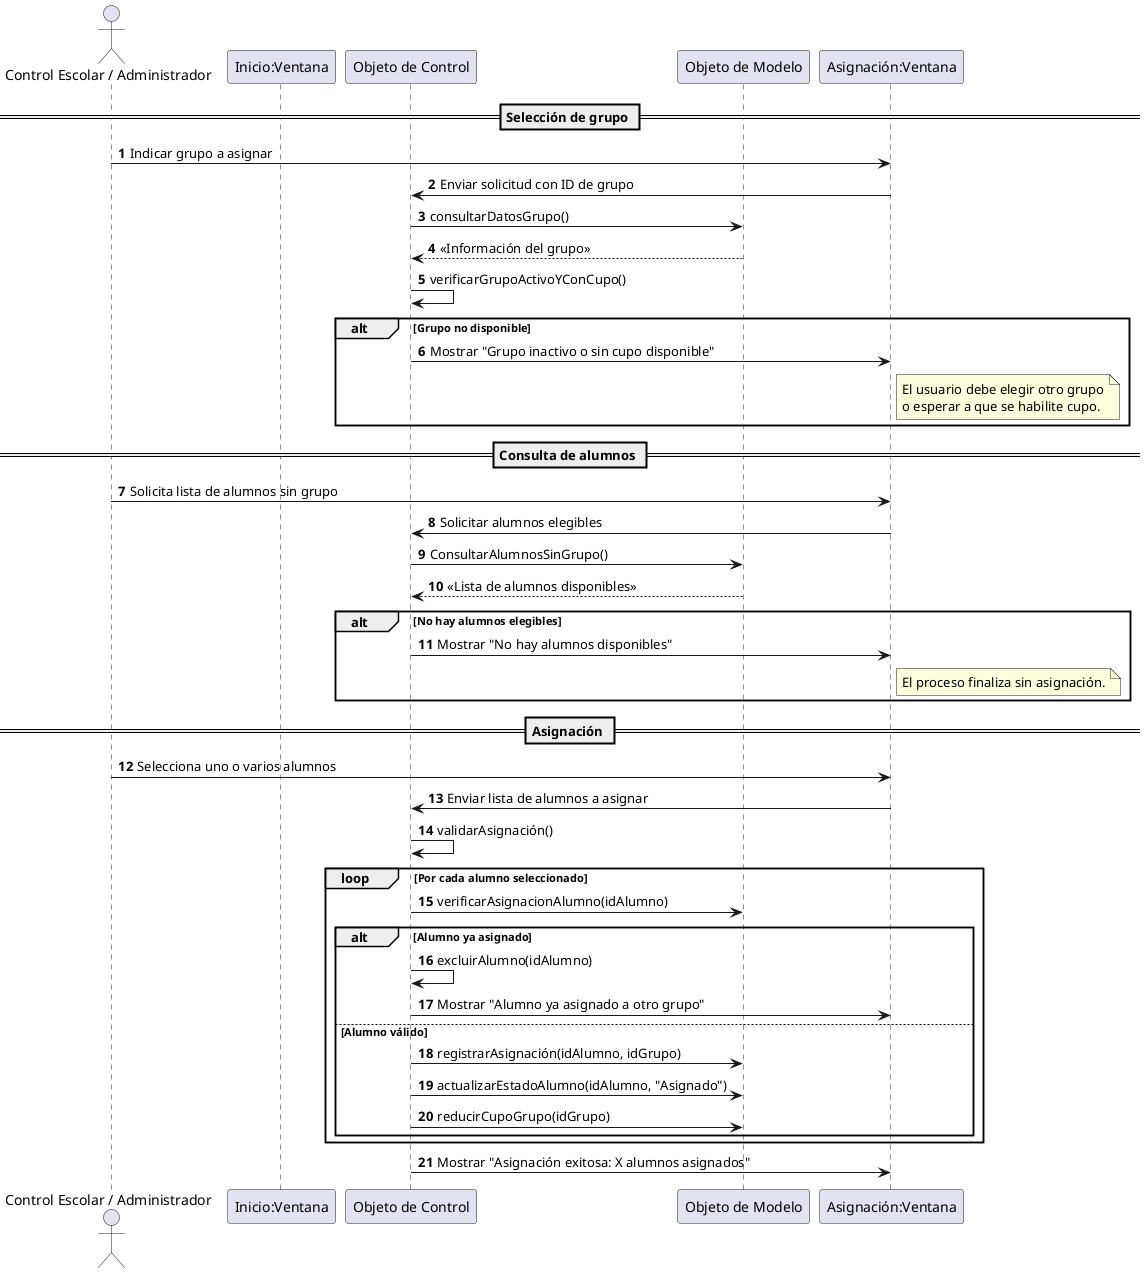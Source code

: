 @startuml Asignar_Alumnos_Grupo

autonumber
actor "Control Escolar / Administrador" as Usuario
participant "Inicio:Ventana" as IV
participant "Objeto de Control" as OC
participant "Objeto de Modelo" as OM
participant "Asignación:Ventana" as AV



== Selección de grupo ==
Usuario -> AV : Indicar grupo a asignar
AV -> OC : Enviar solicitud con ID de grupo
OC -> OM : consultarDatosGrupo()
OM --> OC : <<Información del grupo>>
OC -> OC : verificarGrupoActivoYConCupo()

alt Grupo no disponible
  OC -> AV : Mostrar "Grupo inactivo o sin cupo disponible"
  note right of AV
    El usuario debe elegir otro grupo
    o esperar a que se habilite cupo.
  end note
  
end

== Consulta de alumnos ==
Usuario -> AV : Solicita lista de alumnos sin grupo
AV -> OC : Solicitar alumnos elegibles
OC -> OM : ConsultarAlumnosSinGrupo()
OM --> OC : <<Lista de alumnos disponibles>>

alt No hay alumnos elegibles
  OC -> AV : Mostrar "No hay alumnos disponibles"
  note right of AV
    El proceso finaliza sin asignación.
  end note
  
end

== Asignación ==
Usuario -> AV : Selecciona uno o varios alumnos
AV -> OC : Enviar lista de alumnos a asignar
OC -> OC : validarAsignación()

loop Por cada alumno seleccionado
  OC -> OM : verificarAsignacionAlumno(idAlumno)

  alt Alumno ya asignado
    OC -> OC : excluirAlumno(idAlumno)
    OC -> AV : Mostrar "Alumno ya asignado a otro grupo"

  else Alumno válido
    OC -> OM : registrarAsignación(idAlumno, idGrupo)
    OC -> OM : actualizarEstadoAlumno(idAlumno, "Asignado")
    OC -> OM : reducirCupoGrupo(idGrupo)
  end
end

OC -> AV : Mostrar "Asignación exitosa: X alumnos asignados"

@enduml

